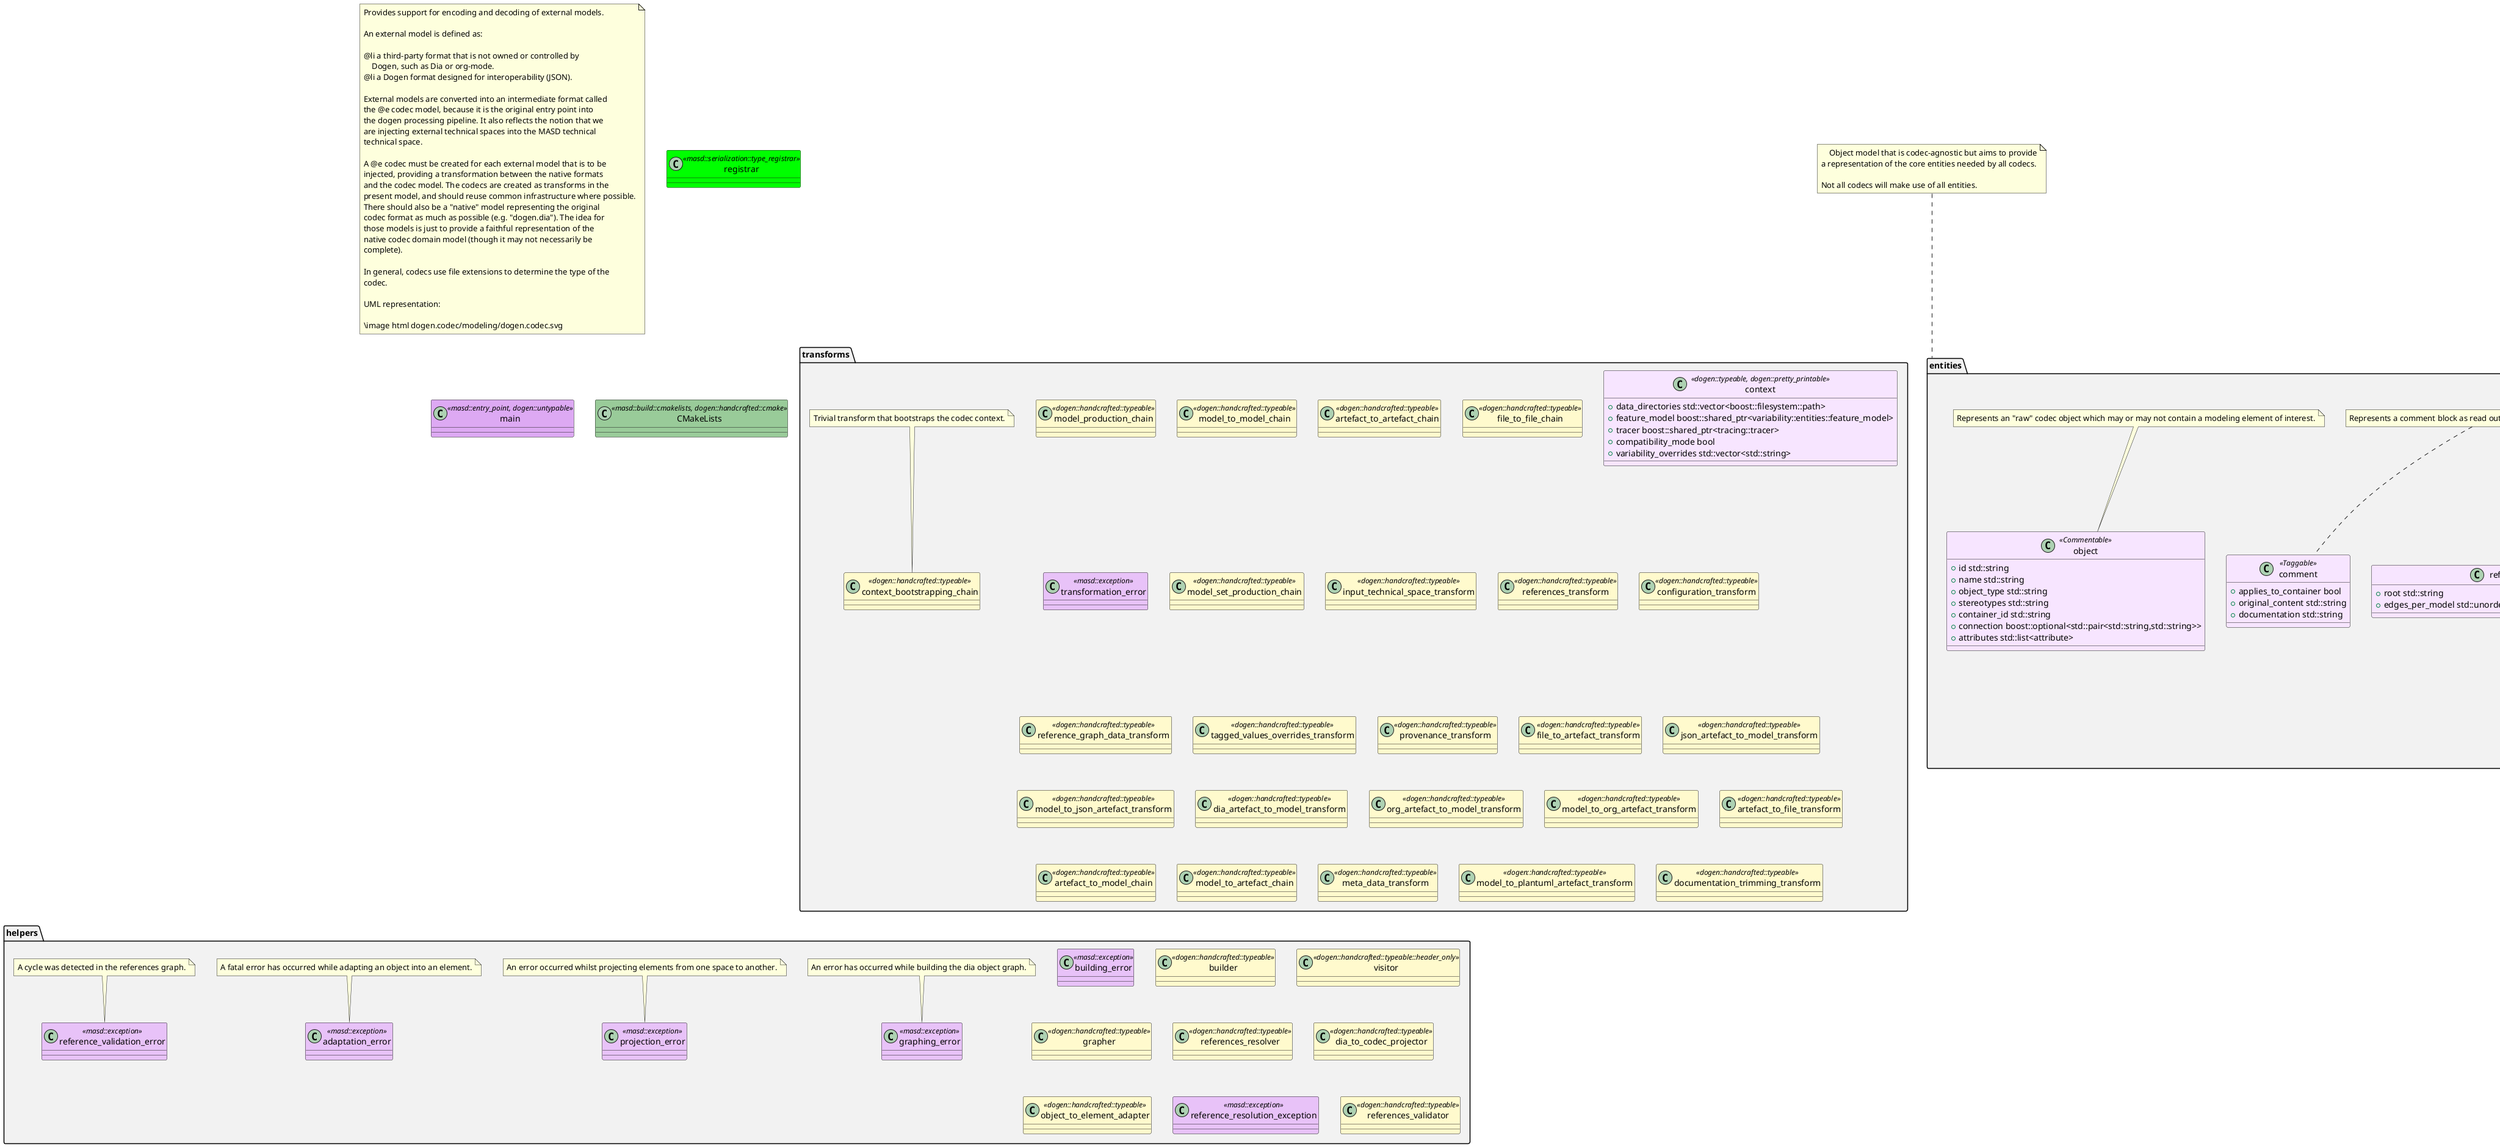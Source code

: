 @startuml
set namespaceSeparator ::
note as N1
Provides support for encoding and decoding of external models.

An external model is defined as:

@li a third-party format that is not owned or controlled by
    Dogen, such as Dia or org-mode.
@li a Dogen format designed for interoperability (JSON).

External models are converted into an intermediate format called
the @e codec model, because it is the original entry point into
the dogen processing pipeline. It also reflects the notion that we
are injecting external technical spaces into the MASD technical
technical space.

A @e codec must be created for each external model that is to be
injected, providing a transformation between the native formats
and the codec model. The codecs are created as transforms in the
present model, and should reuse common infrastructure where possible.
There should also be a "native" model representing the original
codec format as much as possible (e.g. "dogen.dia"). The idea for
those models is just to provide a faithful representation of the
native codec domain model (though it may not necessarily be
complete).

In general, codecs use file extensions to determine the type of the
codec.

UML representation:

\image html dogen.codec/modeling/dogen.codec.svg
end note

namespace transforms #F2F2F2 {
    class model_production_chain <<dogen::handcrafted::typeable>> #FFFACD {
    }

    class model_to_model_chain <<dogen::handcrafted::typeable>> #FFFACD {
    }

    class artefact_to_artefact_chain <<dogen::handcrafted::typeable>> #FFFACD {
    }

    class file_to_file_chain <<dogen::handcrafted::typeable>> #FFFACD {
    }

    class context <<dogen::typeable, dogen::pretty_printable>> #F7E5FF {
        +{field} data_directories std::vector<boost::filesystem::path>
        +{field} feature_model boost::shared_ptr<variability::entities::feature_model>
        +{field} tracer boost::shared_ptr<tracing::tracer>
        +{field} compatibility_mode bool
        +{field} variability_overrides std::vector<std::string>
    }

    class transformation_error <<masd::exception>> #E8C2F8 {
    }

    class model_set_production_chain <<dogen::handcrafted::typeable>> #FFFACD {
    }

    class input_technical_space_transform <<dogen::handcrafted::typeable>> #FFFACD {
    }

    class references_transform <<dogen::handcrafted::typeable>> #FFFACD {
    }

    class configuration_transform <<dogen::handcrafted::typeable>> #FFFACD {
    }

    class reference_graph_data_transform <<dogen::handcrafted::typeable>> #FFFACD {
    }

    class tagged_values_overrides_transform <<dogen::handcrafted::typeable>> #FFFACD {
    }

    class provenance_transform <<dogen::handcrafted::typeable>> #FFFACD {
    }

    class file_to_artefact_transform <<dogen::handcrafted::typeable>> #FFFACD {
    }

    class json_artefact_to_model_transform <<dogen::handcrafted::typeable>> #FFFACD {
    }

    class model_to_json_artefact_transform <<dogen::handcrafted::typeable>> #FFFACD {
    }

    class dia_artefact_to_model_transform <<dogen::handcrafted::typeable>> #FFFACD {
    }

    class org_artefact_to_model_transform <<dogen::handcrafted::typeable>> #FFFACD {
    }

    class model_to_org_artefact_transform <<dogen::handcrafted::typeable>> #FFFACD {
    }

    class artefact_to_file_transform <<dogen::handcrafted::typeable>> #FFFACD {
    }

    class artefact_to_model_chain <<dogen::handcrafted::typeable>> #FFFACD {
    }

    class model_to_artefact_chain <<dogen::handcrafted::typeable>> #FFFACD {
    }

    class meta_data_transform <<dogen::handcrafted::typeable>> #FFFACD {
    }

    class model_to_plantuml_artefact_transform <<dogen::handcrafted::typeable>> #FFFACD {
    }

    class documentation_trimming_transform <<dogen::handcrafted::typeable>> #FFFACD {
    }

    class context_bootstrapping_chain <<dogen::handcrafted::typeable>> #FFFACD {
    }

    note top of  context_bootstrapping_chain
        Trivial transform that bootstraps the codec context.
    end note

}

namespace entities #F2F2F2 {
    class model <<Element>> #F7E5FF {
        +{field} elements std::list<element>
        +{field} input_technical_space std::string
        +{field} references std::list<std::string>
        +{field} processed_variability_overrides std::unordered_set<std::string>
    }

    note top of  model
        Represents an external model.
    end note

    class element <<Element>> #F7E5FF {
        +{field} parents std::list<std::string>
        +{field} attributes std::list<attribute>
        +{field} fallback_element_type std::string
        +{field} can_be_primitive_underlier bool
        +{field} in_global_module bool
        +{field} can_be_enumeration_underlier bool
        +{field} is_default_enumeration_type bool
        +{field} is_associative_container bool
        +{field} is_floating_point bool
        +{field} containing_element_id identification::entities::codec_id
        +{field} plantuml std::list<std::string>
    }

    note top of  element
        Represents an element from an external model.
    end note

    class attribute <<Element>> #F7E5FF {
        +{field} type std::string
        +{field} value std::string
    }

    class model_set #F7E5FF {
        +{field} target model
        +{field} references std::list<model>
        +{field} reference_graph_data reference_graph_data
    }

    class Taggable <<masd::object_template>> #E3B6F6 {
        +{field} tagged_values std::list<identification::entities::tagged_value>
    }

    note top of  Taggable
        Ability to contain tagged values.
    end note

    class Stereotypable <<masd::object_template>> #E3B6F6 {
        +{field} stereotypes std::list<identification::entities::stereotype>
    }

    note top of  Stereotypable
        Ability to have stereotypes.
    end note

    class Nameable <<masd::object_template>> #E3B6F6 {
        +{field} name identification::entities::name
    }

    note top of  Nameable
        Ability to have a name.
    end note

    class Configurable <<masd::object_template>> #E3B6F6 {
        +{field} configuration boost::shared_ptr<variability::entities::configuration>
    }

    note top of  Configurable
        Ability to have meta-data associated.
    end note

    class DeterminableOrigin <<masd::object_template>> #E3B6F6 {
        +{field} provenance identification::entities::codec_provenance
    }

    note top of  DeterminableOrigin
        Properties related to the origin of the modeling element.
    end note

    class TaggableOverridable <<masd::object_template>> #E3B6F6 {
        +{field} tagged_values_overrides std::list<identification::entities::tagged_value>
    }

    note top of  TaggableOverridable
        Ability to contain tagged values.
    end note

    class Commentable <<masd::object_template>> #E3B6F6 {
        +{field} comment comment
    }

    note top of  Commentable
        Has the ability to have an associated comment.
    end note

    class Element <<masd::object_template>> #E3B6F6 {
    }

entities::Taggable <|-- entities::Element
entities::Stereotypable <|-- entities::Element
entities::Nameable <|-- entities::Element
entities::Configurable <|-- entities::Element
entities::DeterminableOrigin <|-- entities::Element
entities::TaggableOverridable <|-- entities::Element
entities::Commentable <|-- entities::Element
    note top of  Element
        Consolidates a number of related object templates.
    end note

    class reference_graph_data #F7E5FF {
        +{field} root std::string
        +{field} edges_per_model std::unordered_map<std::string, std::list<std::string>>
    }

    note top of  reference_graph_data
        Contains all the data required to build the graph of references.
    end note

    class comment <<Taggable>> #F7E5FF {
        +{field} applies_to_container bool
        +{field} original_content std::string
        +{field} documentation std::string
    }

    note top of  comment
        Represents a comment block as read out from the codec representation.
    end note

    class object <<Commentable>> #F7E5FF {
        +{field} id std::string
        +{field} name std::string
        +{field} object_type std::string
        +{field} stereotypes std::string
        +{field} container_id std::string
        +{field} connection boost::optional<std::pair<std::string,std::string>>
        +{field} attributes std::list<attribute>
    }

    note top of  object
        Represents an "raw" codec object which may or may not contain a modeling element of interest.
    end note

    class artefact #F7E5FF {
        +{field} path boost::filesystem::path
        +{field} codec_name std::string
        +{field} content std::string
    }

}

note top of  entities
    Object model that is codec-agnostic but aims to provide
a representation of the core entities needed by all codecs.

Not all codecs will make use of all entities.
end note

namespace helpers #F2F2F2 {
    class building_error <<masd::exception>> #E8C2F8 {
    }

    class builder <<dogen::handcrafted::typeable>> #FFFACD {
    }

    class visitor <<dogen::handcrafted::typeable::header_only>> #FFFACD {
    }

    class grapher <<dogen::handcrafted::typeable>> #FFFACD {
    }

    class graphing_error <<masd::exception>> #E8C2F8 {
    }

    note top of  graphing_error
        An error has occurred while building the dia object graph.
    end note

    class references_resolver <<dogen::handcrafted::typeable>> #FFFACD {
    }

    class dia_to_codec_projector <<dogen::handcrafted::typeable>> #FFFACD {
    }

    class projection_error <<masd::exception>> #E8C2F8 {
    }

    note top of  projection_error
        An error occurred whilst projecting elements from one space to another.
    end note

    class object_to_element_adapter <<dogen::handcrafted::typeable>> #FFFACD {
    }

    class adaptation_error <<masd::exception>> #E8C2F8 {
    }

    note top of  adaptation_error
        A fatal error has occurred while adapting an object into an element.
    end note

    class reference_resolution_exception <<masd::exception>> #E8C2F8 {
    }

    class references_validator <<dogen::handcrafted::typeable>> #FFFACD {
    }

    class reference_validation_error <<masd::exception>> #E8C2F8 {
    }

    note top of  reference_validation_error
        A cycle was detected in the references graph.
    end note

}

namespace features #F2F2F2 {
    class input_technical_space <<masd::variability::feature_bundle>> #BAD7D7 {
        +{field} input_technical_space masd::variability::text
    }

    note top of  input_technical_space
        Feature bundle for the input technical space.
    end note

    class reference <<masd::variability::feature_bundle>> #BAD7D7 {
        +{field} reference masd::variability::text_collection
    }

    note top of  reference
        Features related to model referencing.
    end note

    class initializer <<masd::variability::initializer>> #A9CDCD {
    }

    class uml <<masd::variability::feature_bundle>> #BAD7D7 {
        +{field} dia.comment masd::variability::boolean
    }

    note top of  uml
        Features related to all UML injectors.
    end note

    class meta_data <<masd::variability::feature_bundle>> #BAD7D7 {
        +{field} stereotypes masd::variability::comma_separated
        +{field} type masd::variability::text
        +{field} value masd::variability::text
        +{field} parent masd::variability::comma_separated
        +{field} can_be_primitive_underlier masd::variability::boolean
        +{field} in_global_module masd::variability::boolean
        +{field} can_be_enumeration_underlier masd::variability::boolean
        +{field} is_default_enumeration_type masd::variability::boolean
        +{field} is_associative_container masd::variability::boolean
        +{field} is_floating_point masd::variability::boolean
        +{field} preserve_original masd::variability::boolean
        +{field} plantuml masd::variability::text_collection
    }

    note top of  meta_data
        Assorted meta-data.
    end note

}

note top of  features
    Defines all of the features and feature groups used by
the codec model.
end note

class registrar <<masd::serialization::type_registrar>> #00FF00 {
}

class main <<masd::entry_point, dogen::untypable>> #DDA9F3 {
}

class CMakeLists <<masd::build::cmakelists, dogen::handcrafted::cmake>> #99CB99 {
}

@enduml
